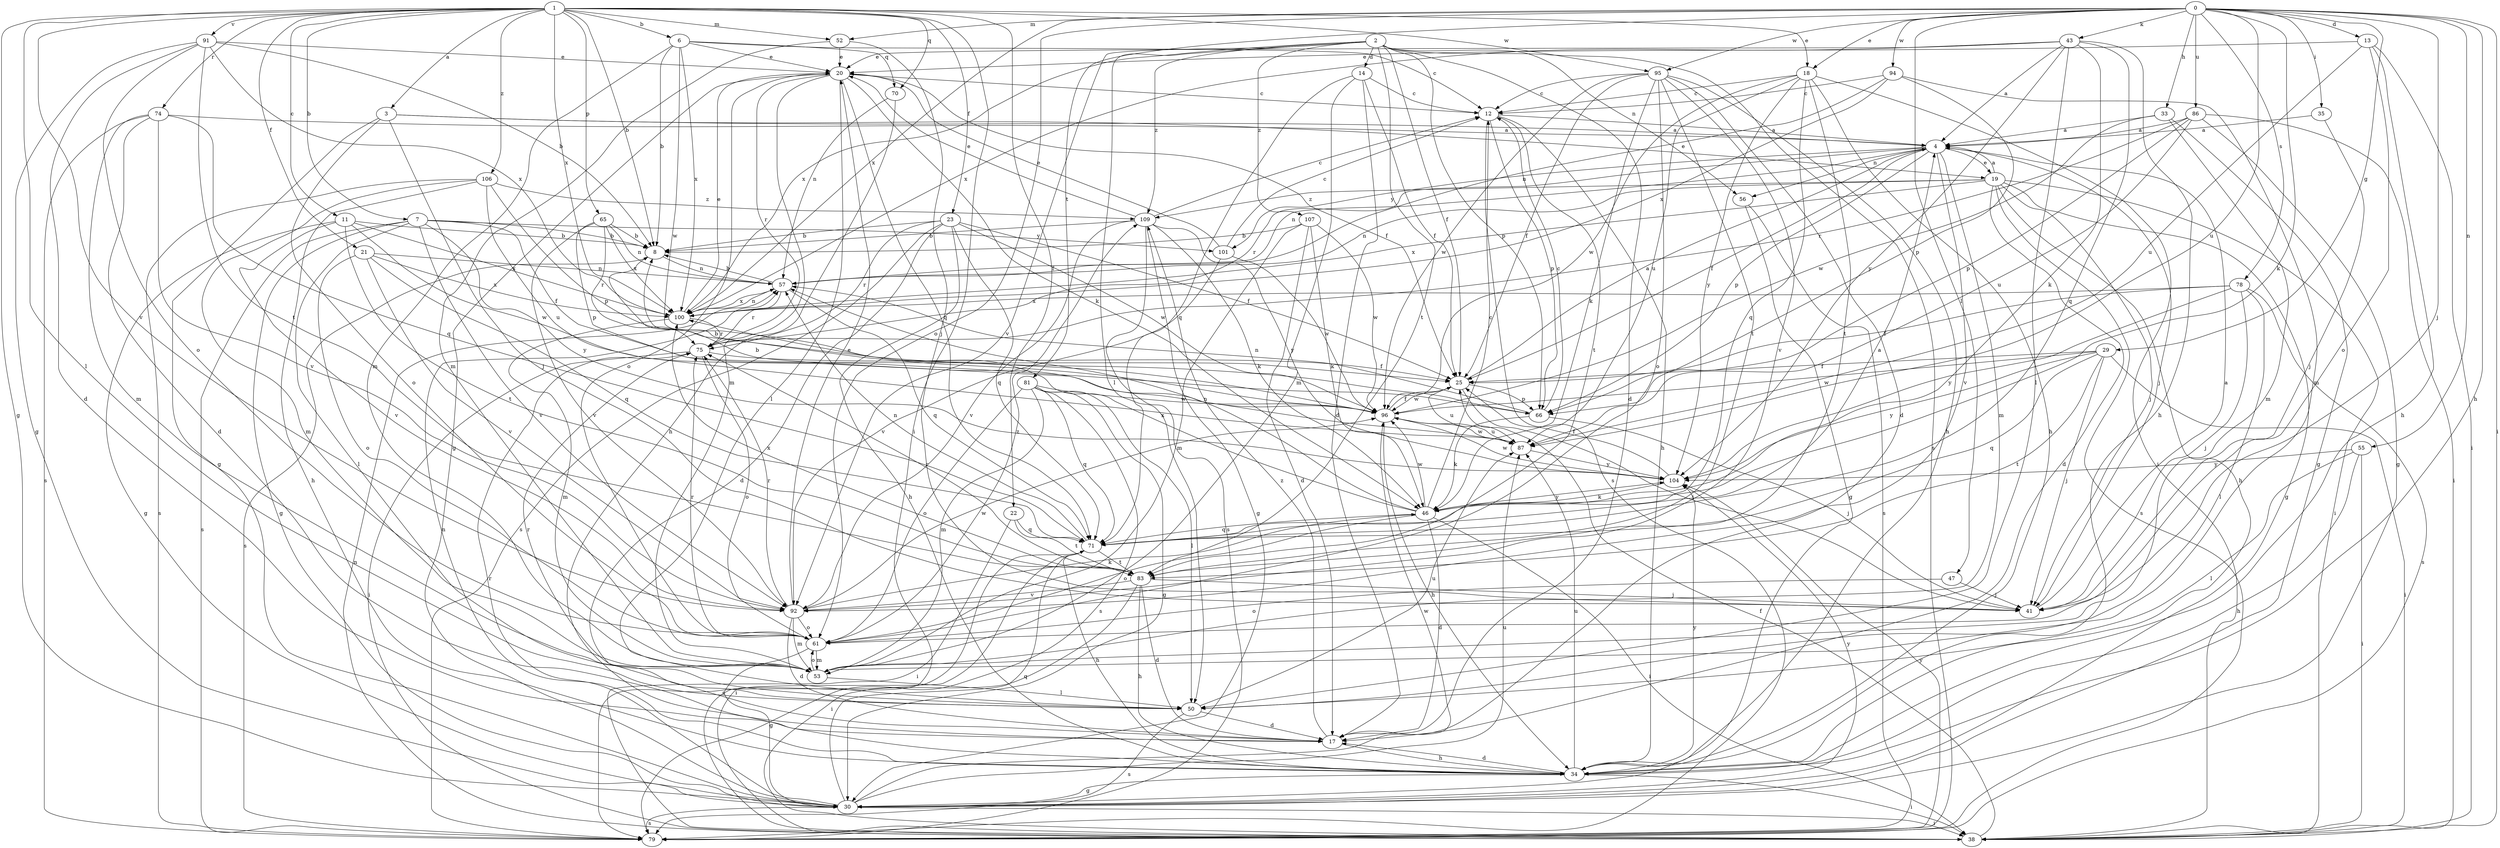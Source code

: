 strict digraph  {
0;
1;
2;
3;
4;
6;
7;
8;
11;
12;
13;
14;
17;
18;
19;
20;
21;
22;
23;
25;
29;
30;
33;
34;
35;
38;
41;
43;
46;
47;
50;
52;
53;
55;
56;
57;
61;
65;
66;
70;
71;
74;
75;
78;
79;
81;
83;
86;
87;
91;
92;
94;
95;
96;
100;
101;
104;
106;
107;
109;
0 -> 13  [label=d];
0 -> 18  [label=e];
0 -> 29  [label=g];
0 -> 33  [label=h];
0 -> 34  [label=h];
0 -> 35  [label=i];
0 -> 38  [label=i];
0 -> 41  [label=j];
0 -> 43  [label=k];
0 -> 46  [label=k];
0 -> 47  [label=l];
0 -> 52  [label=m];
0 -> 55  [label=n];
0 -> 61  [label=o];
0 -> 78  [label=s];
0 -> 81  [label=t];
0 -> 86  [label=u];
0 -> 87  [label=u];
0 -> 94  [label=w];
0 -> 95  [label=w];
0 -> 100  [label=x];
1 -> 3  [label=a];
1 -> 6  [label=b];
1 -> 7  [label=b];
1 -> 8  [label=b];
1 -> 11  [label=c];
1 -> 18  [label=e];
1 -> 21  [label=f];
1 -> 22  [label=f];
1 -> 23  [label=f];
1 -> 30  [label=g];
1 -> 38  [label=i];
1 -> 50  [label=l];
1 -> 52  [label=m];
1 -> 65  [label=p];
1 -> 70  [label=q];
1 -> 74  [label=r];
1 -> 91  [label=v];
1 -> 92  [label=v];
1 -> 95  [label=w];
1 -> 100  [label=x];
1 -> 106  [label=z];
2 -> 14  [label=d];
2 -> 17  [label=d];
2 -> 25  [label=f];
2 -> 50  [label=l];
2 -> 56  [label=n];
2 -> 66  [label=p];
2 -> 79  [label=s];
2 -> 83  [label=t];
2 -> 92  [label=v];
2 -> 100  [label=x];
2 -> 107  [label=z];
2 -> 109  [label=z];
3 -> 4  [label=a];
3 -> 19  [label=e];
3 -> 30  [label=g];
3 -> 41  [label=j];
3 -> 61  [label=o];
4 -> 19  [label=e];
4 -> 25  [label=f];
4 -> 41  [label=j];
4 -> 53  [label=m];
4 -> 56  [label=n];
4 -> 57  [label=n];
4 -> 66  [label=p];
4 -> 75  [label=r];
4 -> 92  [label=v];
4 -> 101  [label=y];
6 -> 8  [label=b];
6 -> 12  [label=c];
6 -> 20  [label=e];
6 -> 53  [label=m];
6 -> 70  [label=q];
6 -> 96  [label=w];
6 -> 100  [label=x];
7 -> 8  [label=b];
7 -> 25  [label=f];
7 -> 30  [label=g];
7 -> 50  [label=l];
7 -> 79  [label=s];
7 -> 92  [label=v];
7 -> 101  [label=y];
7 -> 104  [label=y];
8 -> 57  [label=n];
8 -> 79  [label=s];
11 -> 8  [label=b];
11 -> 30  [label=g];
11 -> 83  [label=t];
11 -> 92  [label=v];
11 -> 96  [label=w];
11 -> 100  [label=x];
12 -> 4  [label=a];
12 -> 34  [label=h];
12 -> 66  [label=p];
12 -> 79  [label=s];
12 -> 83  [label=t];
13 -> 20  [label=e];
13 -> 34  [label=h];
13 -> 38  [label=i];
13 -> 61  [label=o];
13 -> 87  [label=u];
14 -> 12  [label=c];
14 -> 17  [label=d];
14 -> 25  [label=f];
14 -> 53  [label=m];
14 -> 71  [label=q];
17 -> 34  [label=h];
17 -> 109  [label=z];
18 -> 12  [label=c];
18 -> 34  [label=h];
18 -> 38  [label=i];
18 -> 71  [label=q];
18 -> 83  [label=t];
18 -> 87  [label=u];
18 -> 96  [label=w];
18 -> 104  [label=y];
19 -> 4  [label=a];
19 -> 17  [label=d];
19 -> 30  [label=g];
19 -> 34  [label=h];
19 -> 38  [label=i];
19 -> 41  [label=j];
19 -> 57  [label=n];
19 -> 79  [label=s];
19 -> 100  [label=x];
19 -> 109  [label=z];
20 -> 12  [label=c];
20 -> 25  [label=f];
20 -> 30  [label=g];
20 -> 46  [label=k];
20 -> 50  [label=l];
20 -> 53  [label=m];
20 -> 61  [label=o];
20 -> 71  [label=q];
20 -> 75  [label=r];
21 -> 57  [label=n];
21 -> 61  [label=o];
21 -> 71  [label=q];
21 -> 92  [label=v];
21 -> 100  [label=x];
22 -> 38  [label=i];
22 -> 71  [label=q];
22 -> 83  [label=t];
23 -> 8  [label=b];
23 -> 17  [label=d];
23 -> 25  [label=f];
23 -> 34  [label=h];
23 -> 71  [label=q];
23 -> 75  [label=r];
23 -> 79  [label=s];
23 -> 96  [label=w];
25 -> 4  [label=a];
25 -> 41  [label=j];
25 -> 66  [label=p];
25 -> 87  [label=u];
25 -> 96  [label=w];
29 -> 25  [label=f];
29 -> 38  [label=i];
29 -> 41  [label=j];
29 -> 71  [label=q];
29 -> 83  [label=t];
29 -> 96  [label=w];
29 -> 104  [label=y];
30 -> 38  [label=i];
30 -> 71  [label=q];
30 -> 75  [label=r];
30 -> 79  [label=s];
30 -> 87  [label=u];
30 -> 96  [label=w];
30 -> 104  [label=y];
33 -> 4  [label=a];
33 -> 30  [label=g];
33 -> 53  [label=m];
33 -> 96  [label=w];
34 -> 17  [label=d];
34 -> 30  [label=g];
34 -> 38  [label=i];
34 -> 57  [label=n];
34 -> 87  [label=u];
34 -> 104  [label=y];
35 -> 4  [label=a];
35 -> 41  [label=j];
38 -> 25  [label=f];
38 -> 57  [label=n];
41 -> 4  [label=a];
43 -> 4  [label=a];
43 -> 20  [label=e];
43 -> 34  [label=h];
43 -> 46  [label=k];
43 -> 50  [label=l];
43 -> 71  [label=q];
43 -> 100  [label=x];
43 -> 104  [label=y];
46 -> 12  [label=c];
46 -> 17  [label=d];
46 -> 38  [label=i];
46 -> 57  [label=n];
46 -> 61  [label=o];
46 -> 71  [label=q];
46 -> 96  [label=w];
46 -> 100  [label=x];
46 -> 104  [label=y];
47 -> 41  [label=j];
47 -> 61  [label=o];
50 -> 17  [label=d];
50 -> 75  [label=r];
50 -> 79  [label=s];
50 -> 87  [label=u];
52 -> 20  [label=e];
52 -> 41  [label=j];
52 -> 53  [label=m];
53 -> 50  [label=l];
53 -> 61  [label=o];
55 -> 34  [label=h];
55 -> 38  [label=i];
55 -> 50  [label=l];
55 -> 104  [label=y];
56 -> 30  [label=g];
56 -> 79  [label=s];
57 -> 8  [label=b];
57 -> 71  [label=q];
57 -> 75  [label=r];
57 -> 100  [label=x];
61 -> 30  [label=g];
61 -> 53  [label=m];
61 -> 75  [label=r];
61 -> 109  [label=z];
65 -> 8  [label=b];
65 -> 57  [label=n];
65 -> 66  [label=p];
65 -> 75  [label=r];
65 -> 92  [label=v];
65 -> 100  [label=x];
66 -> 12  [label=c];
66 -> 41  [label=j];
66 -> 46  [label=k];
66 -> 57  [label=n];
70 -> 34  [label=h];
70 -> 57  [label=n];
71 -> 4  [label=a];
71 -> 34  [label=h];
71 -> 38  [label=i];
71 -> 57  [label=n];
71 -> 79  [label=s];
71 -> 83  [label=t];
74 -> 4  [label=a];
74 -> 17  [label=d];
74 -> 53  [label=m];
74 -> 71  [label=q];
74 -> 79  [label=s];
74 -> 92  [label=v];
75 -> 25  [label=f];
75 -> 38  [label=i];
75 -> 61  [label=o];
78 -> 25  [label=f];
78 -> 41  [label=j];
78 -> 50  [label=l];
78 -> 79  [label=s];
78 -> 100  [label=x];
78 -> 104  [label=y];
79 -> 104  [label=y];
81 -> 30  [label=g];
81 -> 50  [label=l];
81 -> 53  [label=m];
81 -> 61  [label=o];
81 -> 71  [label=q];
81 -> 79  [label=s];
81 -> 96  [label=w];
83 -> 17  [label=d];
83 -> 34  [label=h];
83 -> 38  [label=i];
83 -> 41  [label=j];
83 -> 75  [label=r];
83 -> 92  [label=v];
83 -> 100  [label=x];
86 -> 4  [label=a];
86 -> 30  [label=g];
86 -> 38  [label=i];
86 -> 66  [label=p];
86 -> 75  [label=r];
86 -> 87  [label=u];
87 -> 8  [label=b];
87 -> 96  [label=w];
87 -> 104  [label=y];
91 -> 8  [label=b];
91 -> 17  [label=d];
91 -> 20  [label=e];
91 -> 30  [label=g];
91 -> 61  [label=o];
91 -> 83  [label=t];
91 -> 100  [label=x];
92 -> 17  [label=d];
92 -> 20  [label=e];
92 -> 46  [label=k];
92 -> 53  [label=m];
92 -> 61  [label=o];
92 -> 75  [label=r];
92 -> 96  [label=w];
94 -> 12  [label=c];
94 -> 53  [label=m];
94 -> 57  [label=n];
94 -> 66  [label=p];
94 -> 100  [label=x];
95 -> 12  [label=c];
95 -> 17  [label=d];
95 -> 25  [label=f];
95 -> 34  [label=h];
95 -> 46  [label=k];
95 -> 61  [label=o];
95 -> 83  [label=t];
95 -> 92  [label=v];
95 -> 96  [label=w];
96 -> 8  [label=b];
96 -> 25  [label=f];
96 -> 34  [label=h];
96 -> 87  [label=u];
100 -> 20  [label=e];
100 -> 53  [label=m];
100 -> 57  [label=n];
100 -> 75  [label=r];
101 -> 12  [label=c];
101 -> 20  [label=e];
101 -> 92  [label=v];
101 -> 96  [label=w];
104 -> 25  [label=f];
104 -> 46  [label=k];
104 -> 96  [label=w];
106 -> 34  [label=h];
106 -> 53  [label=m];
106 -> 66  [label=p];
106 -> 79  [label=s];
106 -> 87  [label=u];
106 -> 109  [label=z];
107 -> 8  [label=b];
107 -> 17  [label=d];
107 -> 46  [label=k];
107 -> 53  [label=m];
107 -> 96  [label=w];
109 -> 8  [label=b];
109 -> 12  [label=c];
109 -> 20  [label=e];
109 -> 30  [label=g];
109 -> 46  [label=k];
109 -> 79  [label=s];
109 -> 92  [label=v];
109 -> 104  [label=y];
}
